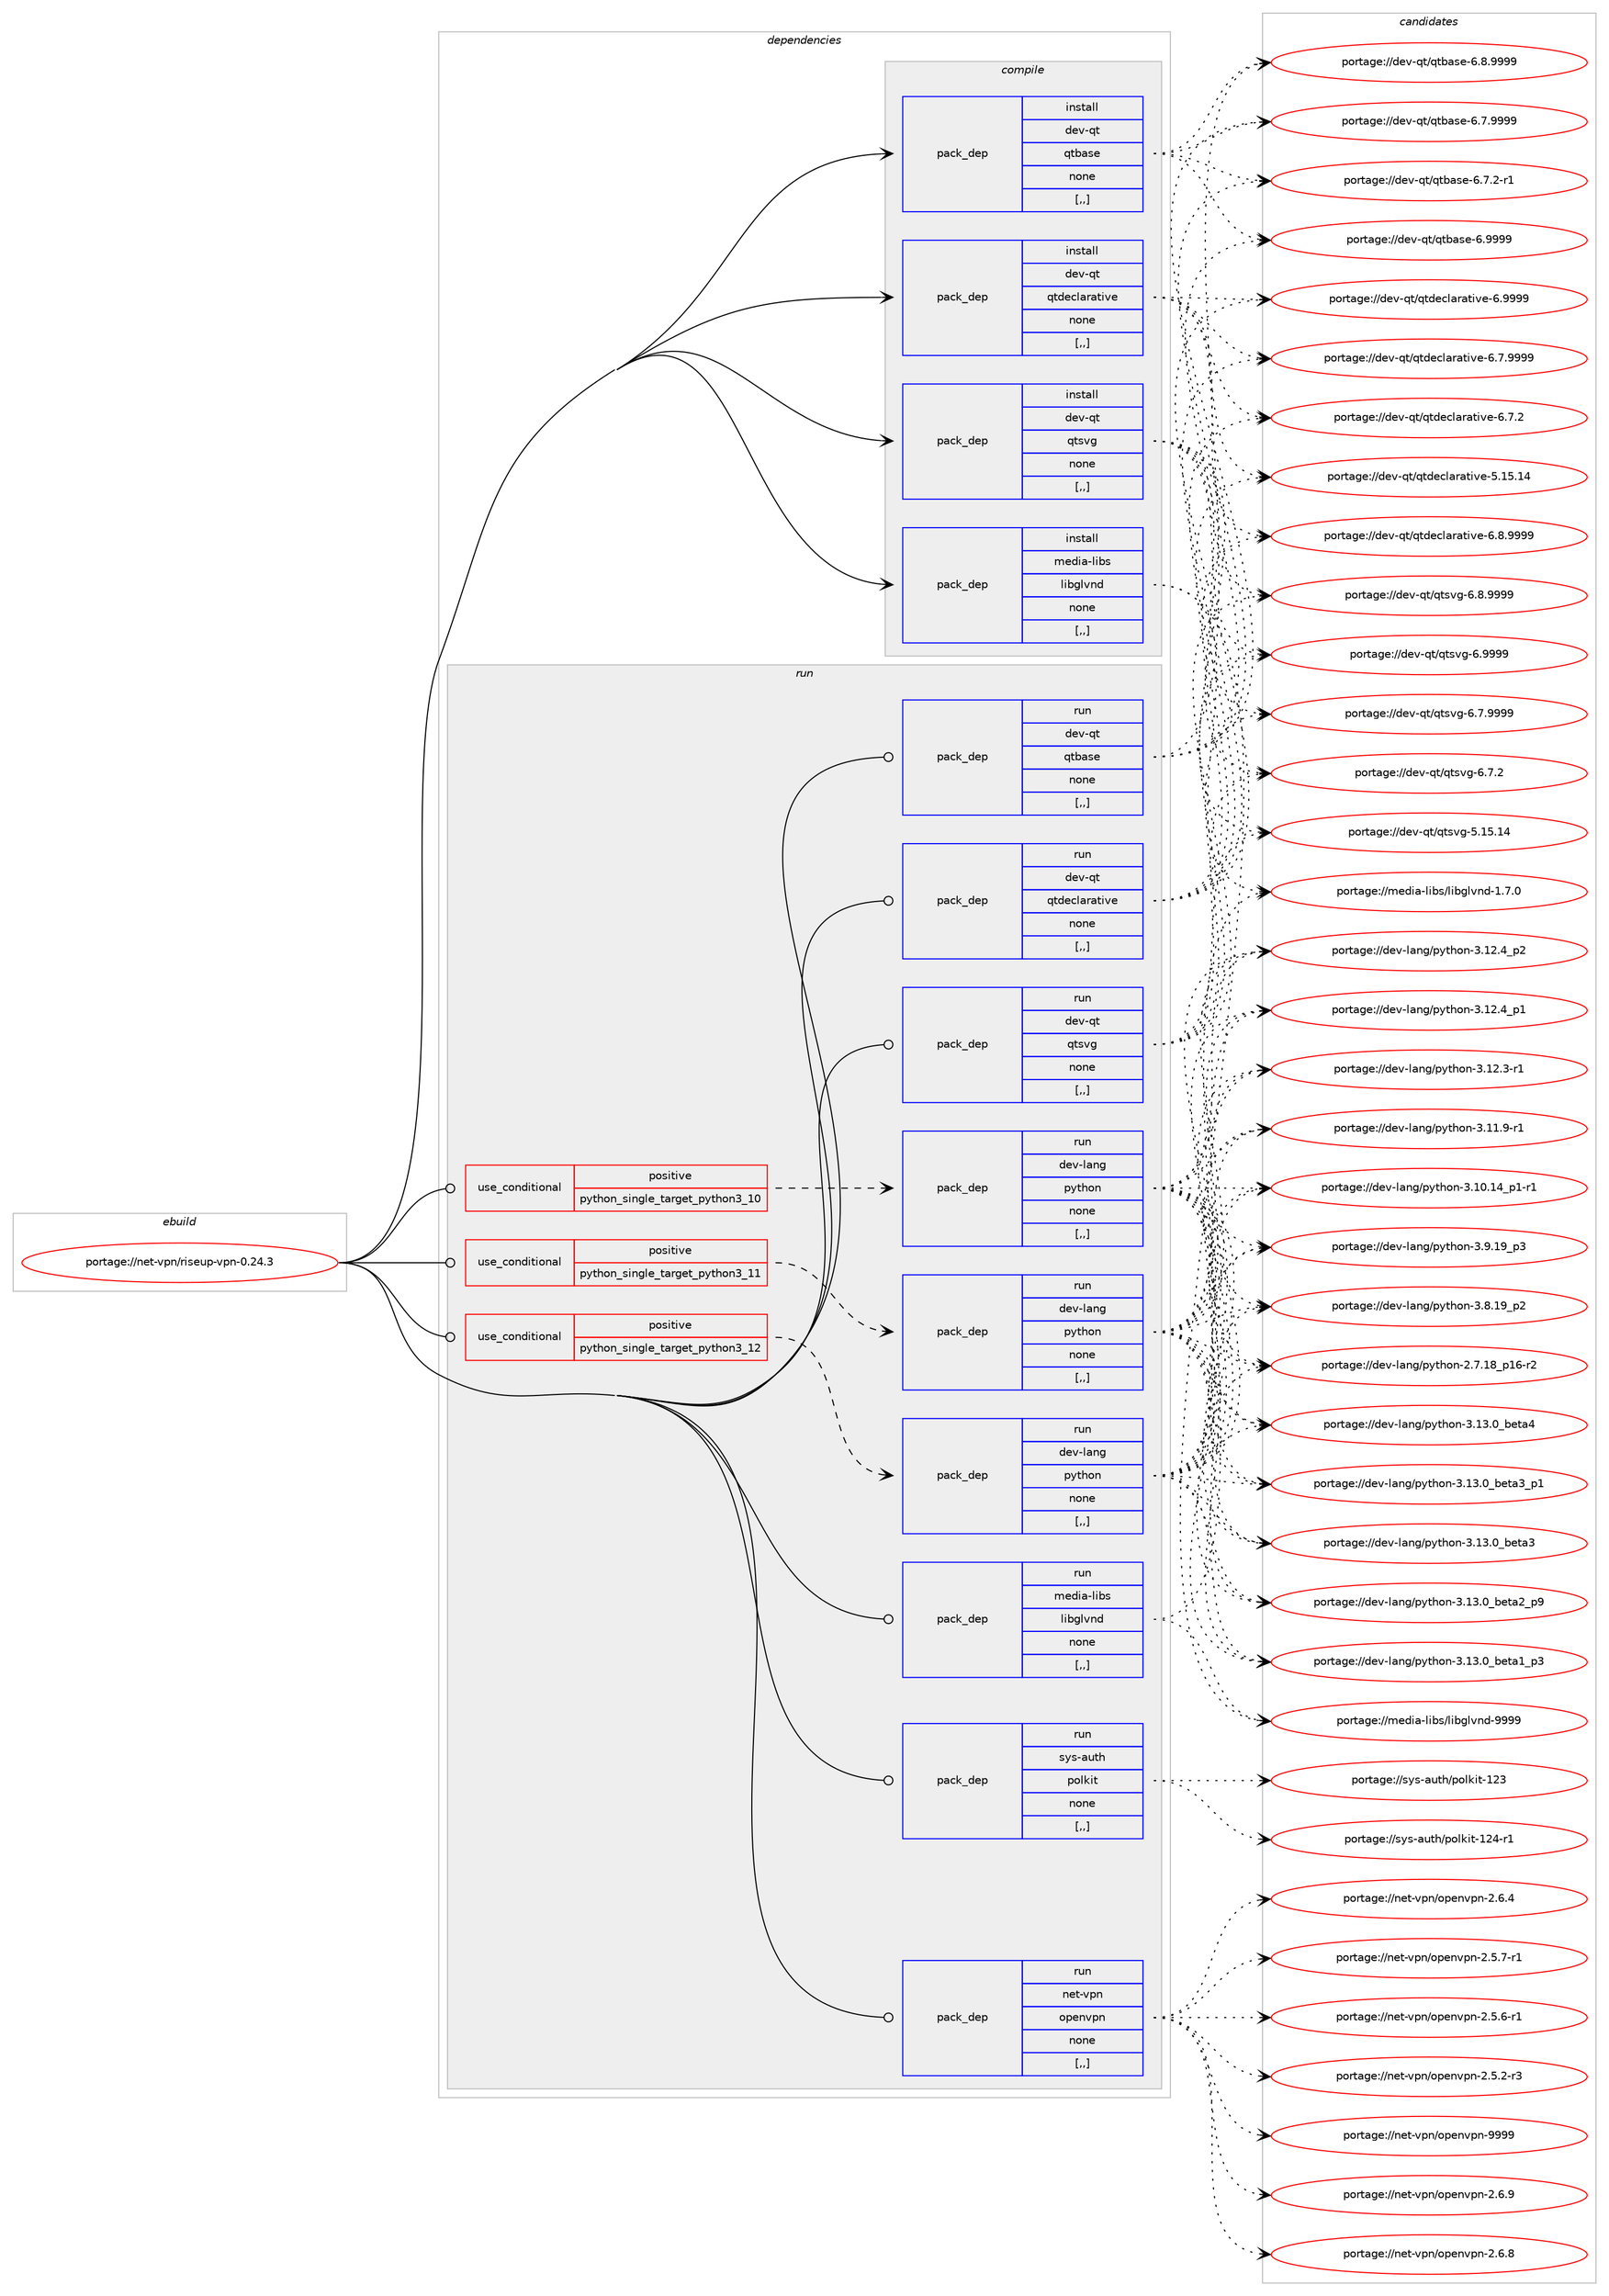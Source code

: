 digraph prolog {

# *************
# Graph options
# *************

newrank=true;
concentrate=true;
compound=true;
graph [rankdir=LR,fontname=Helvetica,fontsize=10,ranksep=1.5];#, ranksep=2.5, nodesep=0.2];
edge  [arrowhead=vee];
node  [fontname=Helvetica,fontsize=10];

# **********
# The ebuild
# **********

subgraph cluster_leftcol {
color=gray;
label=<<i>ebuild</i>>;
id [label="portage://net-vpn/riseup-vpn-0.24.3", color=red, width=4, href="../net-vpn/riseup-vpn-0.24.3.svg"];
}

# ****************
# The dependencies
# ****************

subgraph cluster_midcol {
color=gray;
label=<<i>dependencies</i>>;
subgraph cluster_compile {
fillcolor="#eeeeee";
style=filled;
label=<<i>compile</i>>;
subgraph pack281858 {
dependency386951 [label=<<TABLE BORDER="0" CELLBORDER="1" CELLSPACING="0" CELLPADDING="4" WIDTH="220"><TR><TD ROWSPAN="6" CELLPADDING="30">pack_dep</TD></TR><TR><TD WIDTH="110">install</TD></TR><TR><TD>dev-qt</TD></TR><TR><TD>qtbase</TD></TR><TR><TD>none</TD></TR><TR><TD>[,,]</TD></TR></TABLE>>, shape=none, color=blue];
}
id:e -> dependency386951:w [weight=20,style="solid",arrowhead="vee"];
subgraph pack281859 {
dependency386952 [label=<<TABLE BORDER="0" CELLBORDER="1" CELLSPACING="0" CELLPADDING="4" WIDTH="220"><TR><TD ROWSPAN="6" CELLPADDING="30">pack_dep</TD></TR><TR><TD WIDTH="110">install</TD></TR><TR><TD>dev-qt</TD></TR><TR><TD>qtdeclarative</TD></TR><TR><TD>none</TD></TR><TR><TD>[,,]</TD></TR></TABLE>>, shape=none, color=blue];
}
id:e -> dependency386952:w [weight=20,style="solid",arrowhead="vee"];
subgraph pack281860 {
dependency386953 [label=<<TABLE BORDER="0" CELLBORDER="1" CELLSPACING="0" CELLPADDING="4" WIDTH="220"><TR><TD ROWSPAN="6" CELLPADDING="30">pack_dep</TD></TR><TR><TD WIDTH="110">install</TD></TR><TR><TD>dev-qt</TD></TR><TR><TD>qtsvg</TD></TR><TR><TD>none</TD></TR><TR><TD>[,,]</TD></TR></TABLE>>, shape=none, color=blue];
}
id:e -> dependency386953:w [weight=20,style="solid",arrowhead="vee"];
subgraph pack281861 {
dependency386954 [label=<<TABLE BORDER="0" CELLBORDER="1" CELLSPACING="0" CELLPADDING="4" WIDTH="220"><TR><TD ROWSPAN="6" CELLPADDING="30">pack_dep</TD></TR><TR><TD WIDTH="110">install</TD></TR><TR><TD>media-libs</TD></TR><TR><TD>libglvnd</TD></TR><TR><TD>none</TD></TR><TR><TD>[,,]</TD></TR></TABLE>>, shape=none, color=blue];
}
id:e -> dependency386954:w [weight=20,style="solid",arrowhead="vee"];
}
subgraph cluster_compileandrun {
fillcolor="#eeeeee";
style=filled;
label=<<i>compile and run</i>>;
}
subgraph cluster_run {
fillcolor="#eeeeee";
style=filled;
label=<<i>run</i>>;
subgraph cond102318 {
dependency386955 [label=<<TABLE BORDER="0" CELLBORDER="1" CELLSPACING="0" CELLPADDING="4"><TR><TD ROWSPAN="3" CELLPADDING="10">use_conditional</TD></TR><TR><TD>positive</TD></TR><TR><TD>python_single_target_python3_10</TD></TR></TABLE>>, shape=none, color=red];
subgraph pack281862 {
dependency386956 [label=<<TABLE BORDER="0" CELLBORDER="1" CELLSPACING="0" CELLPADDING="4" WIDTH="220"><TR><TD ROWSPAN="6" CELLPADDING="30">pack_dep</TD></TR><TR><TD WIDTH="110">run</TD></TR><TR><TD>dev-lang</TD></TR><TR><TD>python</TD></TR><TR><TD>none</TD></TR><TR><TD>[,,]</TD></TR></TABLE>>, shape=none, color=blue];
}
dependency386955:e -> dependency386956:w [weight=20,style="dashed",arrowhead="vee"];
}
id:e -> dependency386955:w [weight=20,style="solid",arrowhead="odot"];
subgraph cond102319 {
dependency386957 [label=<<TABLE BORDER="0" CELLBORDER="1" CELLSPACING="0" CELLPADDING="4"><TR><TD ROWSPAN="3" CELLPADDING="10">use_conditional</TD></TR><TR><TD>positive</TD></TR><TR><TD>python_single_target_python3_11</TD></TR></TABLE>>, shape=none, color=red];
subgraph pack281863 {
dependency386958 [label=<<TABLE BORDER="0" CELLBORDER="1" CELLSPACING="0" CELLPADDING="4" WIDTH="220"><TR><TD ROWSPAN="6" CELLPADDING="30">pack_dep</TD></TR><TR><TD WIDTH="110">run</TD></TR><TR><TD>dev-lang</TD></TR><TR><TD>python</TD></TR><TR><TD>none</TD></TR><TR><TD>[,,]</TD></TR></TABLE>>, shape=none, color=blue];
}
dependency386957:e -> dependency386958:w [weight=20,style="dashed",arrowhead="vee"];
}
id:e -> dependency386957:w [weight=20,style="solid",arrowhead="odot"];
subgraph cond102320 {
dependency386959 [label=<<TABLE BORDER="0" CELLBORDER="1" CELLSPACING="0" CELLPADDING="4"><TR><TD ROWSPAN="3" CELLPADDING="10">use_conditional</TD></TR><TR><TD>positive</TD></TR><TR><TD>python_single_target_python3_12</TD></TR></TABLE>>, shape=none, color=red];
subgraph pack281864 {
dependency386960 [label=<<TABLE BORDER="0" CELLBORDER="1" CELLSPACING="0" CELLPADDING="4" WIDTH="220"><TR><TD ROWSPAN="6" CELLPADDING="30">pack_dep</TD></TR><TR><TD WIDTH="110">run</TD></TR><TR><TD>dev-lang</TD></TR><TR><TD>python</TD></TR><TR><TD>none</TD></TR><TR><TD>[,,]</TD></TR></TABLE>>, shape=none, color=blue];
}
dependency386959:e -> dependency386960:w [weight=20,style="dashed",arrowhead="vee"];
}
id:e -> dependency386959:w [weight=20,style="solid",arrowhead="odot"];
subgraph pack281865 {
dependency386961 [label=<<TABLE BORDER="0" CELLBORDER="1" CELLSPACING="0" CELLPADDING="4" WIDTH="220"><TR><TD ROWSPAN="6" CELLPADDING="30">pack_dep</TD></TR><TR><TD WIDTH="110">run</TD></TR><TR><TD>dev-qt</TD></TR><TR><TD>qtbase</TD></TR><TR><TD>none</TD></TR><TR><TD>[,,]</TD></TR></TABLE>>, shape=none, color=blue];
}
id:e -> dependency386961:w [weight=20,style="solid",arrowhead="odot"];
subgraph pack281866 {
dependency386962 [label=<<TABLE BORDER="0" CELLBORDER="1" CELLSPACING="0" CELLPADDING="4" WIDTH="220"><TR><TD ROWSPAN="6" CELLPADDING="30">pack_dep</TD></TR><TR><TD WIDTH="110">run</TD></TR><TR><TD>dev-qt</TD></TR><TR><TD>qtdeclarative</TD></TR><TR><TD>none</TD></TR><TR><TD>[,,]</TD></TR></TABLE>>, shape=none, color=blue];
}
id:e -> dependency386962:w [weight=20,style="solid",arrowhead="odot"];
subgraph pack281867 {
dependency386963 [label=<<TABLE BORDER="0" CELLBORDER="1" CELLSPACING="0" CELLPADDING="4" WIDTH="220"><TR><TD ROWSPAN="6" CELLPADDING="30">pack_dep</TD></TR><TR><TD WIDTH="110">run</TD></TR><TR><TD>dev-qt</TD></TR><TR><TD>qtsvg</TD></TR><TR><TD>none</TD></TR><TR><TD>[,,]</TD></TR></TABLE>>, shape=none, color=blue];
}
id:e -> dependency386963:w [weight=20,style="solid",arrowhead="odot"];
subgraph pack281868 {
dependency386964 [label=<<TABLE BORDER="0" CELLBORDER="1" CELLSPACING="0" CELLPADDING="4" WIDTH="220"><TR><TD ROWSPAN="6" CELLPADDING="30">pack_dep</TD></TR><TR><TD WIDTH="110">run</TD></TR><TR><TD>media-libs</TD></TR><TR><TD>libglvnd</TD></TR><TR><TD>none</TD></TR><TR><TD>[,,]</TD></TR></TABLE>>, shape=none, color=blue];
}
id:e -> dependency386964:w [weight=20,style="solid",arrowhead="odot"];
subgraph pack281869 {
dependency386965 [label=<<TABLE BORDER="0" CELLBORDER="1" CELLSPACING="0" CELLPADDING="4" WIDTH="220"><TR><TD ROWSPAN="6" CELLPADDING="30">pack_dep</TD></TR><TR><TD WIDTH="110">run</TD></TR><TR><TD>net-vpn</TD></TR><TR><TD>openvpn</TD></TR><TR><TD>none</TD></TR><TR><TD>[,,]</TD></TR></TABLE>>, shape=none, color=blue];
}
id:e -> dependency386965:w [weight=20,style="solid",arrowhead="odot"];
subgraph pack281870 {
dependency386966 [label=<<TABLE BORDER="0" CELLBORDER="1" CELLSPACING="0" CELLPADDING="4" WIDTH="220"><TR><TD ROWSPAN="6" CELLPADDING="30">pack_dep</TD></TR><TR><TD WIDTH="110">run</TD></TR><TR><TD>sys-auth</TD></TR><TR><TD>polkit</TD></TR><TR><TD>none</TD></TR><TR><TD>[,,]</TD></TR></TABLE>>, shape=none, color=blue];
}
id:e -> dependency386966:w [weight=20,style="solid",arrowhead="odot"];
}
}

# **************
# The candidates
# **************

subgraph cluster_choices {
rank=same;
color=gray;
label=<<i>candidates</i>>;

subgraph choice281858 {
color=black;
nodesep=1;
choice1001011184511311647113116989711510145544657575757 [label="portage://dev-qt/qtbase-6.9999", color=red, width=4,href="../dev-qt/qtbase-6.9999.svg"];
choice10010111845113116471131169897115101455446564657575757 [label="portage://dev-qt/qtbase-6.8.9999", color=red, width=4,href="../dev-qt/qtbase-6.8.9999.svg"];
choice10010111845113116471131169897115101455446554657575757 [label="portage://dev-qt/qtbase-6.7.9999", color=red, width=4,href="../dev-qt/qtbase-6.7.9999.svg"];
choice100101118451131164711311698971151014554465546504511449 [label="portage://dev-qt/qtbase-6.7.2-r1", color=red, width=4,href="../dev-qt/qtbase-6.7.2-r1.svg"];
dependency386951:e -> choice1001011184511311647113116989711510145544657575757:w [style=dotted,weight="100"];
dependency386951:e -> choice10010111845113116471131169897115101455446564657575757:w [style=dotted,weight="100"];
dependency386951:e -> choice10010111845113116471131169897115101455446554657575757:w [style=dotted,weight="100"];
dependency386951:e -> choice100101118451131164711311698971151014554465546504511449:w [style=dotted,weight="100"];
}
subgraph choice281859 {
color=black;
nodesep=1;
choice100101118451131164711311610010199108971149711610511810145544657575757 [label="portage://dev-qt/qtdeclarative-6.9999", color=red, width=4,href="../dev-qt/qtdeclarative-6.9999.svg"];
choice1001011184511311647113116100101991089711497116105118101455446564657575757 [label="portage://dev-qt/qtdeclarative-6.8.9999", color=red, width=4,href="../dev-qt/qtdeclarative-6.8.9999.svg"];
choice1001011184511311647113116100101991089711497116105118101455446554657575757 [label="portage://dev-qt/qtdeclarative-6.7.9999", color=red, width=4,href="../dev-qt/qtdeclarative-6.7.9999.svg"];
choice1001011184511311647113116100101991089711497116105118101455446554650 [label="portage://dev-qt/qtdeclarative-6.7.2", color=red, width=4,href="../dev-qt/qtdeclarative-6.7.2.svg"];
choice10010111845113116471131161001019910897114971161051181014553464953464952 [label="portage://dev-qt/qtdeclarative-5.15.14", color=red, width=4,href="../dev-qt/qtdeclarative-5.15.14.svg"];
dependency386952:e -> choice100101118451131164711311610010199108971149711610511810145544657575757:w [style=dotted,weight="100"];
dependency386952:e -> choice1001011184511311647113116100101991089711497116105118101455446564657575757:w [style=dotted,weight="100"];
dependency386952:e -> choice1001011184511311647113116100101991089711497116105118101455446554657575757:w [style=dotted,weight="100"];
dependency386952:e -> choice1001011184511311647113116100101991089711497116105118101455446554650:w [style=dotted,weight="100"];
dependency386952:e -> choice10010111845113116471131161001019910897114971161051181014553464953464952:w [style=dotted,weight="100"];
}
subgraph choice281860 {
color=black;
nodesep=1;
choice100101118451131164711311611511810345544657575757 [label="portage://dev-qt/qtsvg-6.9999", color=red, width=4,href="../dev-qt/qtsvg-6.9999.svg"];
choice1001011184511311647113116115118103455446564657575757 [label="portage://dev-qt/qtsvg-6.8.9999", color=red, width=4,href="../dev-qt/qtsvg-6.8.9999.svg"];
choice1001011184511311647113116115118103455446554657575757 [label="portage://dev-qt/qtsvg-6.7.9999", color=red, width=4,href="../dev-qt/qtsvg-6.7.9999.svg"];
choice1001011184511311647113116115118103455446554650 [label="portage://dev-qt/qtsvg-6.7.2", color=red, width=4,href="../dev-qt/qtsvg-6.7.2.svg"];
choice10010111845113116471131161151181034553464953464952 [label="portage://dev-qt/qtsvg-5.15.14", color=red, width=4,href="../dev-qt/qtsvg-5.15.14.svg"];
dependency386953:e -> choice100101118451131164711311611511810345544657575757:w [style=dotted,weight="100"];
dependency386953:e -> choice1001011184511311647113116115118103455446564657575757:w [style=dotted,weight="100"];
dependency386953:e -> choice1001011184511311647113116115118103455446554657575757:w [style=dotted,weight="100"];
dependency386953:e -> choice1001011184511311647113116115118103455446554650:w [style=dotted,weight="100"];
dependency386953:e -> choice10010111845113116471131161151181034553464953464952:w [style=dotted,weight="100"];
}
subgraph choice281861 {
color=black;
nodesep=1;
choice10910110010597451081059811547108105981031081181101004557575757 [label="portage://media-libs/libglvnd-9999", color=red, width=4,href="../media-libs/libglvnd-9999.svg"];
choice1091011001059745108105981154710810598103108118110100454946554648 [label="portage://media-libs/libglvnd-1.7.0", color=red, width=4,href="../media-libs/libglvnd-1.7.0.svg"];
dependency386954:e -> choice10910110010597451081059811547108105981031081181101004557575757:w [style=dotted,weight="100"];
dependency386954:e -> choice1091011001059745108105981154710810598103108118110100454946554648:w [style=dotted,weight="100"];
}
subgraph choice281862 {
color=black;
nodesep=1;
choice1001011184510897110103471121211161041111104551464951464895981011169752 [label="portage://dev-lang/python-3.13.0_beta4", color=red, width=4,href="../dev-lang/python-3.13.0_beta4.svg"];
choice10010111845108971101034711212111610411111045514649514648959810111697519511249 [label="portage://dev-lang/python-3.13.0_beta3_p1", color=red, width=4,href="../dev-lang/python-3.13.0_beta3_p1.svg"];
choice1001011184510897110103471121211161041111104551464951464895981011169751 [label="portage://dev-lang/python-3.13.0_beta3", color=red, width=4,href="../dev-lang/python-3.13.0_beta3.svg"];
choice10010111845108971101034711212111610411111045514649514648959810111697509511257 [label="portage://dev-lang/python-3.13.0_beta2_p9", color=red, width=4,href="../dev-lang/python-3.13.0_beta2_p9.svg"];
choice10010111845108971101034711212111610411111045514649514648959810111697499511251 [label="portage://dev-lang/python-3.13.0_beta1_p3", color=red, width=4,href="../dev-lang/python-3.13.0_beta1_p3.svg"];
choice100101118451089711010347112121116104111110455146495046529511250 [label="portage://dev-lang/python-3.12.4_p2", color=red, width=4,href="../dev-lang/python-3.12.4_p2.svg"];
choice100101118451089711010347112121116104111110455146495046529511249 [label="portage://dev-lang/python-3.12.4_p1", color=red, width=4,href="../dev-lang/python-3.12.4_p1.svg"];
choice100101118451089711010347112121116104111110455146495046514511449 [label="portage://dev-lang/python-3.12.3-r1", color=red, width=4,href="../dev-lang/python-3.12.3-r1.svg"];
choice100101118451089711010347112121116104111110455146494946574511449 [label="portage://dev-lang/python-3.11.9-r1", color=red, width=4,href="../dev-lang/python-3.11.9-r1.svg"];
choice100101118451089711010347112121116104111110455146494846495295112494511449 [label="portage://dev-lang/python-3.10.14_p1-r1", color=red, width=4,href="../dev-lang/python-3.10.14_p1-r1.svg"];
choice100101118451089711010347112121116104111110455146574649579511251 [label="portage://dev-lang/python-3.9.19_p3", color=red, width=4,href="../dev-lang/python-3.9.19_p3.svg"];
choice100101118451089711010347112121116104111110455146564649579511250 [label="portage://dev-lang/python-3.8.19_p2", color=red, width=4,href="../dev-lang/python-3.8.19_p2.svg"];
choice100101118451089711010347112121116104111110455046554649569511249544511450 [label="portage://dev-lang/python-2.7.18_p16-r2", color=red, width=4,href="../dev-lang/python-2.7.18_p16-r2.svg"];
dependency386956:e -> choice1001011184510897110103471121211161041111104551464951464895981011169752:w [style=dotted,weight="100"];
dependency386956:e -> choice10010111845108971101034711212111610411111045514649514648959810111697519511249:w [style=dotted,weight="100"];
dependency386956:e -> choice1001011184510897110103471121211161041111104551464951464895981011169751:w [style=dotted,weight="100"];
dependency386956:e -> choice10010111845108971101034711212111610411111045514649514648959810111697509511257:w [style=dotted,weight="100"];
dependency386956:e -> choice10010111845108971101034711212111610411111045514649514648959810111697499511251:w [style=dotted,weight="100"];
dependency386956:e -> choice100101118451089711010347112121116104111110455146495046529511250:w [style=dotted,weight="100"];
dependency386956:e -> choice100101118451089711010347112121116104111110455146495046529511249:w [style=dotted,weight="100"];
dependency386956:e -> choice100101118451089711010347112121116104111110455146495046514511449:w [style=dotted,weight="100"];
dependency386956:e -> choice100101118451089711010347112121116104111110455146494946574511449:w [style=dotted,weight="100"];
dependency386956:e -> choice100101118451089711010347112121116104111110455146494846495295112494511449:w [style=dotted,weight="100"];
dependency386956:e -> choice100101118451089711010347112121116104111110455146574649579511251:w [style=dotted,weight="100"];
dependency386956:e -> choice100101118451089711010347112121116104111110455146564649579511250:w [style=dotted,weight="100"];
dependency386956:e -> choice100101118451089711010347112121116104111110455046554649569511249544511450:w [style=dotted,weight="100"];
}
subgraph choice281863 {
color=black;
nodesep=1;
choice1001011184510897110103471121211161041111104551464951464895981011169752 [label="portage://dev-lang/python-3.13.0_beta4", color=red, width=4,href="../dev-lang/python-3.13.0_beta4.svg"];
choice10010111845108971101034711212111610411111045514649514648959810111697519511249 [label="portage://dev-lang/python-3.13.0_beta3_p1", color=red, width=4,href="../dev-lang/python-3.13.0_beta3_p1.svg"];
choice1001011184510897110103471121211161041111104551464951464895981011169751 [label="portage://dev-lang/python-3.13.0_beta3", color=red, width=4,href="../dev-lang/python-3.13.0_beta3.svg"];
choice10010111845108971101034711212111610411111045514649514648959810111697509511257 [label="portage://dev-lang/python-3.13.0_beta2_p9", color=red, width=4,href="../dev-lang/python-3.13.0_beta2_p9.svg"];
choice10010111845108971101034711212111610411111045514649514648959810111697499511251 [label="portage://dev-lang/python-3.13.0_beta1_p3", color=red, width=4,href="../dev-lang/python-3.13.0_beta1_p3.svg"];
choice100101118451089711010347112121116104111110455146495046529511250 [label="portage://dev-lang/python-3.12.4_p2", color=red, width=4,href="../dev-lang/python-3.12.4_p2.svg"];
choice100101118451089711010347112121116104111110455146495046529511249 [label="portage://dev-lang/python-3.12.4_p1", color=red, width=4,href="../dev-lang/python-3.12.4_p1.svg"];
choice100101118451089711010347112121116104111110455146495046514511449 [label="portage://dev-lang/python-3.12.3-r1", color=red, width=4,href="../dev-lang/python-3.12.3-r1.svg"];
choice100101118451089711010347112121116104111110455146494946574511449 [label="portage://dev-lang/python-3.11.9-r1", color=red, width=4,href="../dev-lang/python-3.11.9-r1.svg"];
choice100101118451089711010347112121116104111110455146494846495295112494511449 [label="portage://dev-lang/python-3.10.14_p1-r1", color=red, width=4,href="../dev-lang/python-3.10.14_p1-r1.svg"];
choice100101118451089711010347112121116104111110455146574649579511251 [label="portage://dev-lang/python-3.9.19_p3", color=red, width=4,href="../dev-lang/python-3.9.19_p3.svg"];
choice100101118451089711010347112121116104111110455146564649579511250 [label="portage://dev-lang/python-3.8.19_p2", color=red, width=4,href="../dev-lang/python-3.8.19_p2.svg"];
choice100101118451089711010347112121116104111110455046554649569511249544511450 [label="portage://dev-lang/python-2.7.18_p16-r2", color=red, width=4,href="../dev-lang/python-2.7.18_p16-r2.svg"];
dependency386958:e -> choice1001011184510897110103471121211161041111104551464951464895981011169752:w [style=dotted,weight="100"];
dependency386958:e -> choice10010111845108971101034711212111610411111045514649514648959810111697519511249:w [style=dotted,weight="100"];
dependency386958:e -> choice1001011184510897110103471121211161041111104551464951464895981011169751:w [style=dotted,weight="100"];
dependency386958:e -> choice10010111845108971101034711212111610411111045514649514648959810111697509511257:w [style=dotted,weight="100"];
dependency386958:e -> choice10010111845108971101034711212111610411111045514649514648959810111697499511251:w [style=dotted,weight="100"];
dependency386958:e -> choice100101118451089711010347112121116104111110455146495046529511250:w [style=dotted,weight="100"];
dependency386958:e -> choice100101118451089711010347112121116104111110455146495046529511249:w [style=dotted,weight="100"];
dependency386958:e -> choice100101118451089711010347112121116104111110455146495046514511449:w [style=dotted,weight="100"];
dependency386958:e -> choice100101118451089711010347112121116104111110455146494946574511449:w [style=dotted,weight="100"];
dependency386958:e -> choice100101118451089711010347112121116104111110455146494846495295112494511449:w [style=dotted,weight="100"];
dependency386958:e -> choice100101118451089711010347112121116104111110455146574649579511251:w [style=dotted,weight="100"];
dependency386958:e -> choice100101118451089711010347112121116104111110455146564649579511250:w [style=dotted,weight="100"];
dependency386958:e -> choice100101118451089711010347112121116104111110455046554649569511249544511450:w [style=dotted,weight="100"];
}
subgraph choice281864 {
color=black;
nodesep=1;
choice1001011184510897110103471121211161041111104551464951464895981011169752 [label="portage://dev-lang/python-3.13.0_beta4", color=red, width=4,href="../dev-lang/python-3.13.0_beta4.svg"];
choice10010111845108971101034711212111610411111045514649514648959810111697519511249 [label="portage://dev-lang/python-3.13.0_beta3_p1", color=red, width=4,href="../dev-lang/python-3.13.0_beta3_p1.svg"];
choice1001011184510897110103471121211161041111104551464951464895981011169751 [label="portage://dev-lang/python-3.13.0_beta3", color=red, width=4,href="../dev-lang/python-3.13.0_beta3.svg"];
choice10010111845108971101034711212111610411111045514649514648959810111697509511257 [label="portage://dev-lang/python-3.13.0_beta2_p9", color=red, width=4,href="../dev-lang/python-3.13.0_beta2_p9.svg"];
choice10010111845108971101034711212111610411111045514649514648959810111697499511251 [label="portage://dev-lang/python-3.13.0_beta1_p3", color=red, width=4,href="../dev-lang/python-3.13.0_beta1_p3.svg"];
choice100101118451089711010347112121116104111110455146495046529511250 [label="portage://dev-lang/python-3.12.4_p2", color=red, width=4,href="../dev-lang/python-3.12.4_p2.svg"];
choice100101118451089711010347112121116104111110455146495046529511249 [label="portage://dev-lang/python-3.12.4_p1", color=red, width=4,href="../dev-lang/python-3.12.4_p1.svg"];
choice100101118451089711010347112121116104111110455146495046514511449 [label="portage://dev-lang/python-3.12.3-r1", color=red, width=4,href="../dev-lang/python-3.12.3-r1.svg"];
choice100101118451089711010347112121116104111110455146494946574511449 [label="portage://dev-lang/python-3.11.9-r1", color=red, width=4,href="../dev-lang/python-3.11.9-r1.svg"];
choice100101118451089711010347112121116104111110455146494846495295112494511449 [label="portage://dev-lang/python-3.10.14_p1-r1", color=red, width=4,href="../dev-lang/python-3.10.14_p1-r1.svg"];
choice100101118451089711010347112121116104111110455146574649579511251 [label="portage://dev-lang/python-3.9.19_p3", color=red, width=4,href="../dev-lang/python-3.9.19_p3.svg"];
choice100101118451089711010347112121116104111110455146564649579511250 [label="portage://dev-lang/python-3.8.19_p2", color=red, width=4,href="../dev-lang/python-3.8.19_p2.svg"];
choice100101118451089711010347112121116104111110455046554649569511249544511450 [label="portage://dev-lang/python-2.7.18_p16-r2", color=red, width=4,href="../dev-lang/python-2.7.18_p16-r2.svg"];
dependency386960:e -> choice1001011184510897110103471121211161041111104551464951464895981011169752:w [style=dotted,weight="100"];
dependency386960:e -> choice10010111845108971101034711212111610411111045514649514648959810111697519511249:w [style=dotted,weight="100"];
dependency386960:e -> choice1001011184510897110103471121211161041111104551464951464895981011169751:w [style=dotted,weight="100"];
dependency386960:e -> choice10010111845108971101034711212111610411111045514649514648959810111697509511257:w [style=dotted,weight="100"];
dependency386960:e -> choice10010111845108971101034711212111610411111045514649514648959810111697499511251:w [style=dotted,weight="100"];
dependency386960:e -> choice100101118451089711010347112121116104111110455146495046529511250:w [style=dotted,weight="100"];
dependency386960:e -> choice100101118451089711010347112121116104111110455146495046529511249:w [style=dotted,weight="100"];
dependency386960:e -> choice100101118451089711010347112121116104111110455146495046514511449:w [style=dotted,weight="100"];
dependency386960:e -> choice100101118451089711010347112121116104111110455146494946574511449:w [style=dotted,weight="100"];
dependency386960:e -> choice100101118451089711010347112121116104111110455146494846495295112494511449:w [style=dotted,weight="100"];
dependency386960:e -> choice100101118451089711010347112121116104111110455146574649579511251:w [style=dotted,weight="100"];
dependency386960:e -> choice100101118451089711010347112121116104111110455146564649579511250:w [style=dotted,weight="100"];
dependency386960:e -> choice100101118451089711010347112121116104111110455046554649569511249544511450:w [style=dotted,weight="100"];
}
subgraph choice281865 {
color=black;
nodesep=1;
choice1001011184511311647113116989711510145544657575757 [label="portage://dev-qt/qtbase-6.9999", color=red, width=4,href="../dev-qt/qtbase-6.9999.svg"];
choice10010111845113116471131169897115101455446564657575757 [label="portage://dev-qt/qtbase-6.8.9999", color=red, width=4,href="../dev-qt/qtbase-6.8.9999.svg"];
choice10010111845113116471131169897115101455446554657575757 [label="portage://dev-qt/qtbase-6.7.9999", color=red, width=4,href="../dev-qt/qtbase-6.7.9999.svg"];
choice100101118451131164711311698971151014554465546504511449 [label="portage://dev-qt/qtbase-6.7.2-r1", color=red, width=4,href="../dev-qt/qtbase-6.7.2-r1.svg"];
dependency386961:e -> choice1001011184511311647113116989711510145544657575757:w [style=dotted,weight="100"];
dependency386961:e -> choice10010111845113116471131169897115101455446564657575757:w [style=dotted,weight="100"];
dependency386961:e -> choice10010111845113116471131169897115101455446554657575757:w [style=dotted,weight="100"];
dependency386961:e -> choice100101118451131164711311698971151014554465546504511449:w [style=dotted,weight="100"];
}
subgraph choice281866 {
color=black;
nodesep=1;
choice100101118451131164711311610010199108971149711610511810145544657575757 [label="portage://dev-qt/qtdeclarative-6.9999", color=red, width=4,href="../dev-qt/qtdeclarative-6.9999.svg"];
choice1001011184511311647113116100101991089711497116105118101455446564657575757 [label="portage://dev-qt/qtdeclarative-6.8.9999", color=red, width=4,href="../dev-qt/qtdeclarative-6.8.9999.svg"];
choice1001011184511311647113116100101991089711497116105118101455446554657575757 [label="portage://dev-qt/qtdeclarative-6.7.9999", color=red, width=4,href="../dev-qt/qtdeclarative-6.7.9999.svg"];
choice1001011184511311647113116100101991089711497116105118101455446554650 [label="portage://dev-qt/qtdeclarative-6.7.2", color=red, width=4,href="../dev-qt/qtdeclarative-6.7.2.svg"];
choice10010111845113116471131161001019910897114971161051181014553464953464952 [label="portage://dev-qt/qtdeclarative-5.15.14", color=red, width=4,href="../dev-qt/qtdeclarative-5.15.14.svg"];
dependency386962:e -> choice100101118451131164711311610010199108971149711610511810145544657575757:w [style=dotted,weight="100"];
dependency386962:e -> choice1001011184511311647113116100101991089711497116105118101455446564657575757:w [style=dotted,weight="100"];
dependency386962:e -> choice1001011184511311647113116100101991089711497116105118101455446554657575757:w [style=dotted,weight="100"];
dependency386962:e -> choice1001011184511311647113116100101991089711497116105118101455446554650:w [style=dotted,weight="100"];
dependency386962:e -> choice10010111845113116471131161001019910897114971161051181014553464953464952:w [style=dotted,weight="100"];
}
subgraph choice281867 {
color=black;
nodesep=1;
choice100101118451131164711311611511810345544657575757 [label="portage://dev-qt/qtsvg-6.9999", color=red, width=4,href="../dev-qt/qtsvg-6.9999.svg"];
choice1001011184511311647113116115118103455446564657575757 [label="portage://dev-qt/qtsvg-6.8.9999", color=red, width=4,href="../dev-qt/qtsvg-6.8.9999.svg"];
choice1001011184511311647113116115118103455446554657575757 [label="portage://dev-qt/qtsvg-6.7.9999", color=red, width=4,href="../dev-qt/qtsvg-6.7.9999.svg"];
choice1001011184511311647113116115118103455446554650 [label="portage://dev-qt/qtsvg-6.7.2", color=red, width=4,href="../dev-qt/qtsvg-6.7.2.svg"];
choice10010111845113116471131161151181034553464953464952 [label="portage://dev-qt/qtsvg-5.15.14", color=red, width=4,href="../dev-qt/qtsvg-5.15.14.svg"];
dependency386963:e -> choice100101118451131164711311611511810345544657575757:w [style=dotted,weight="100"];
dependency386963:e -> choice1001011184511311647113116115118103455446564657575757:w [style=dotted,weight="100"];
dependency386963:e -> choice1001011184511311647113116115118103455446554657575757:w [style=dotted,weight="100"];
dependency386963:e -> choice1001011184511311647113116115118103455446554650:w [style=dotted,weight="100"];
dependency386963:e -> choice10010111845113116471131161151181034553464953464952:w [style=dotted,weight="100"];
}
subgraph choice281868 {
color=black;
nodesep=1;
choice10910110010597451081059811547108105981031081181101004557575757 [label="portage://media-libs/libglvnd-9999", color=red, width=4,href="../media-libs/libglvnd-9999.svg"];
choice1091011001059745108105981154710810598103108118110100454946554648 [label="portage://media-libs/libglvnd-1.7.0", color=red, width=4,href="../media-libs/libglvnd-1.7.0.svg"];
dependency386964:e -> choice10910110010597451081059811547108105981031081181101004557575757:w [style=dotted,weight="100"];
dependency386964:e -> choice1091011001059745108105981154710810598103108118110100454946554648:w [style=dotted,weight="100"];
}
subgraph choice281869 {
color=black;
nodesep=1;
choice11010111645118112110471111121011101181121104557575757 [label="portage://net-vpn/openvpn-9999", color=red, width=4,href="../net-vpn/openvpn-9999.svg"];
choice1101011164511811211047111112101110118112110455046544657 [label="portage://net-vpn/openvpn-2.6.9", color=red, width=4,href="../net-vpn/openvpn-2.6.9.svg"];
choice1101011164511811211047111112101110118112110455046544656 [label="portage://net-vpn/openvpn-2.6.8", color=red, width=4,href="../net-vpn/openvpn-2.6.8.svg"];
choice1101011164511811211047111112101110118112110455046544652 [label="portage://net-vpn/openvpn-2.6.4", color=red, width=4,href="../net-vpn/openvpn-2.6.4.svg"];
choice11010111645118112110471111121011101181121104550465346554511449 [label="portage://net-vpn/openvpn-2.5.7-r1", color=red, width=4,href="../net-vpn/openvpn-2.5.7-r1.svg"];
choice11010111645118112110471111121011101181121104550465346544511449 [label="portage://net-vpn/openvpn-2.5.6-r1", color=red, width=4,href="../net-vpn/openvpn-2.5.6-r1.svg"];
choice11010111645118112110471111121011101181121104550465346504511451 [label="portage://net-vpn/openvpn-2.5.2-r3", color=red, width=4,href="../net-vpn/openvpn-2.5.2-r3.svg"];
dependency386965:e -> choice11010111645118112110471111121011101181121104557575757:w [style=dotted,weight="100"];
dependency386965:e -> choice1101011164511811211047111112101110118112110455046544657:w [style=dotted,weight="100"];
dependency386965:e -> choice1101011164511811211047111112101110118112110455046544656:w [style=dotted,weight="100"];
dependency386965:e -> choice1101011164511811211047111112101110118112110455046544652:w [style=dotted,weight="100"];
dependency386965:e -> choice11010111645118112110471111121011101181121104550465346554511449:w [style=dotted,weight="100"];
dependency386965:e -> choice11010111645118112110471111121011101181121104550465346544511449:w [style=dotted,weight="100"];
dependency386965:e -> choice11010111645118112110471111121011101181121104550465346504511451:w [style=dotted,weight="100"];
}
subgraph choice281870 {
color=black;
nodesep=1;
choice115121115459711711610447112111108107105116454950524511449 [label="portage://sys-auth/polkit-124-r1", color=red, width=4,href="../sys-auth/polkit-124-r1.svg"];
choice11512111545971171161044711211110810710511645495051 [label="portage://sys-auth/polkit-123", color=red, width=4,href="../sys-auth/polkit-123.svg"];
dependency386966:e -> choice115121115459711711610447112111108107105116454950524511449:w [style=dotted,weight="100"];
dependency386966:e -> choice11512111545971171161044711211110810710511645495051:w [style=dotted,weight="100"];
}
}

}
